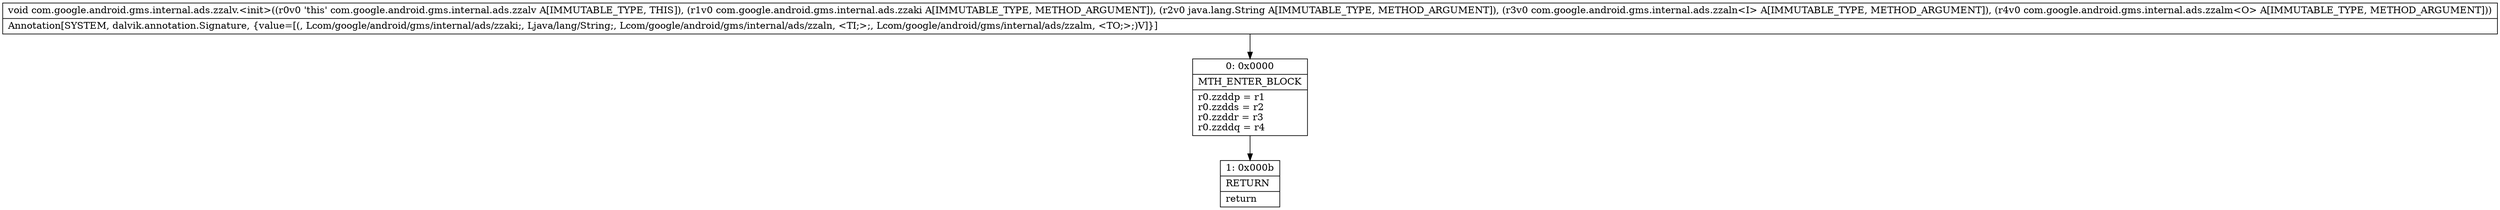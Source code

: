 digraph "CFG forcom.google.android.gms.internal.ads.zzalv.\<init\>(Lcom\/google\/android\/gms\/internal\/ads\/zzaki;Ljava\/lang\/String;Lcom\/google\/android\/gms\/internal\/ads\/zzaln;Lcom\/google\/android\/gms\/internal\/ads\/zzalm;)V" {
Node_0 [shape=record,label="{0\:\ 0x0000|MTH_ENTER_BLOCK\l|r0.zzddp = r1\lr0.zzdds = r2\lr0.zzddr = r3\lr0.zzddq = r4\l}"];
Node_1 [shape=record,label="{1\:\ 0x000b|RETURN\l|return\l}"];
MethodNode[shape=record,label="{void com.google.android.gms.internal.ads.zzalv.\<init\>((r0v0 'this' com.google.android.gms.internal.ads.zzalv A[IMMUTABLE_TYPE, THIS]), (r1v0 com.google.android.gms.internal.ads.zzaki A[IMMUTABLE_TYPE, METHOD_ARGUMENT]), (r2v0 java.lang.String A[IMMUTABLE_TYPE, METHOD_ARGUMENT]), (r3v0 com.google.android.gms.internal.ads.zzaln\<I\> A[IMMUTABLE_TYPE, METHOD_ARGUMENT]), (r4v0 com.google.android.gms.internal.ads.zzalm\<O\> A[IMMUTABLE_TYPE, METHOD_ARGUMENT]))  | Annotation[SYSTEM, dalvik.annotation.Signature, \{value=[(, Lcom\/google\/android\/gms\/internal\/ads\/zzaki;, Ljava\/lang\/String;, Lcom\/google\/android\/gms\/internal\/ads\/zzaln, \<TI;\>;, Lcom\/google\/android\/gms\/internal\/ads\/zzalm, \<TO;\>;)V]\}]\l}"];
MethodNode -> Node_0;
Node_0 -> Node_1;
}

